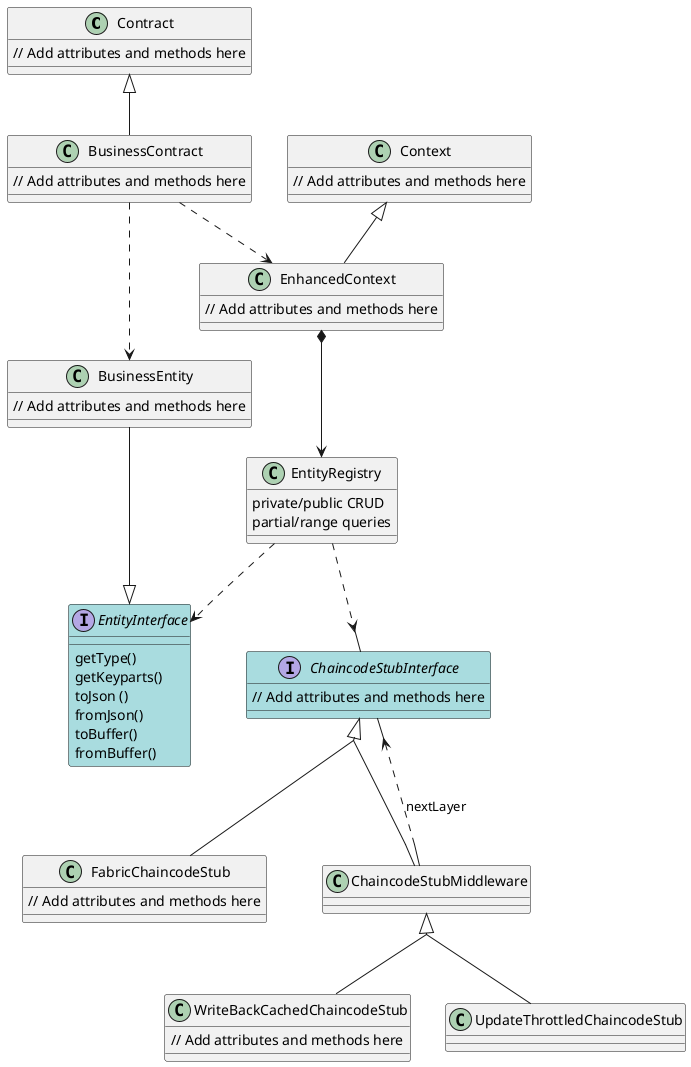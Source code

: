 @startuml "Specificaton"
skinparam groupInheritance 2
Contract <|-- BusinessContract
BusinessContract ..> EnhancedContext
BusinessContract ..> BusinessEntity
EnhancedContext *--> EntityRegistry
BusinessEntity --|> EntityInterface
EntityRegistry ..> EntityInterface
Context <|-- EnhancedContext
EntityRegistry ..> ChaincodeStubInterface

ChaincodeStubInterface <|-- FabricChaincodeStub
ChaincodeStubInterface <|-- ChaincodeStubMiddleware

ChaincodeStubMiddleware ..> ChaincodeStubInterface:  nextLayer

ChaincodeStubMiddleware <|-- WriteBackCachedChaincodeStub
ChaincodeStubMiddleware <|-- UpdateThrottledChaincodeStub


class BusinessContract {
  // Add attributes and methods here
}

class EnhancedContext {
  // Add attributes and methods here
}

class EntityRegistry {
  private/public CRUD
  partial/range queries
}

class WriteBackCachedChaincodeStub {
  // Add attributes and methods here
}

class FabricChaincodeStub {
  // Add attributes and methods here
}

class BusinessEntity {
  // Add attributes and methods here
}

class Contract {
  // Add attributes and methods here
}

class Context {
  // Add attributes and methods here
}

interface EntityInterface #A9DCDF {
  getType()
  getKeyparts()
  toJson ()
  fromJson()
  toBuffer()
  fromBuffer()

}

interface ChaincodeStubInterface #A9DCDF{
  // Add attributes and methods here
}

@enduml